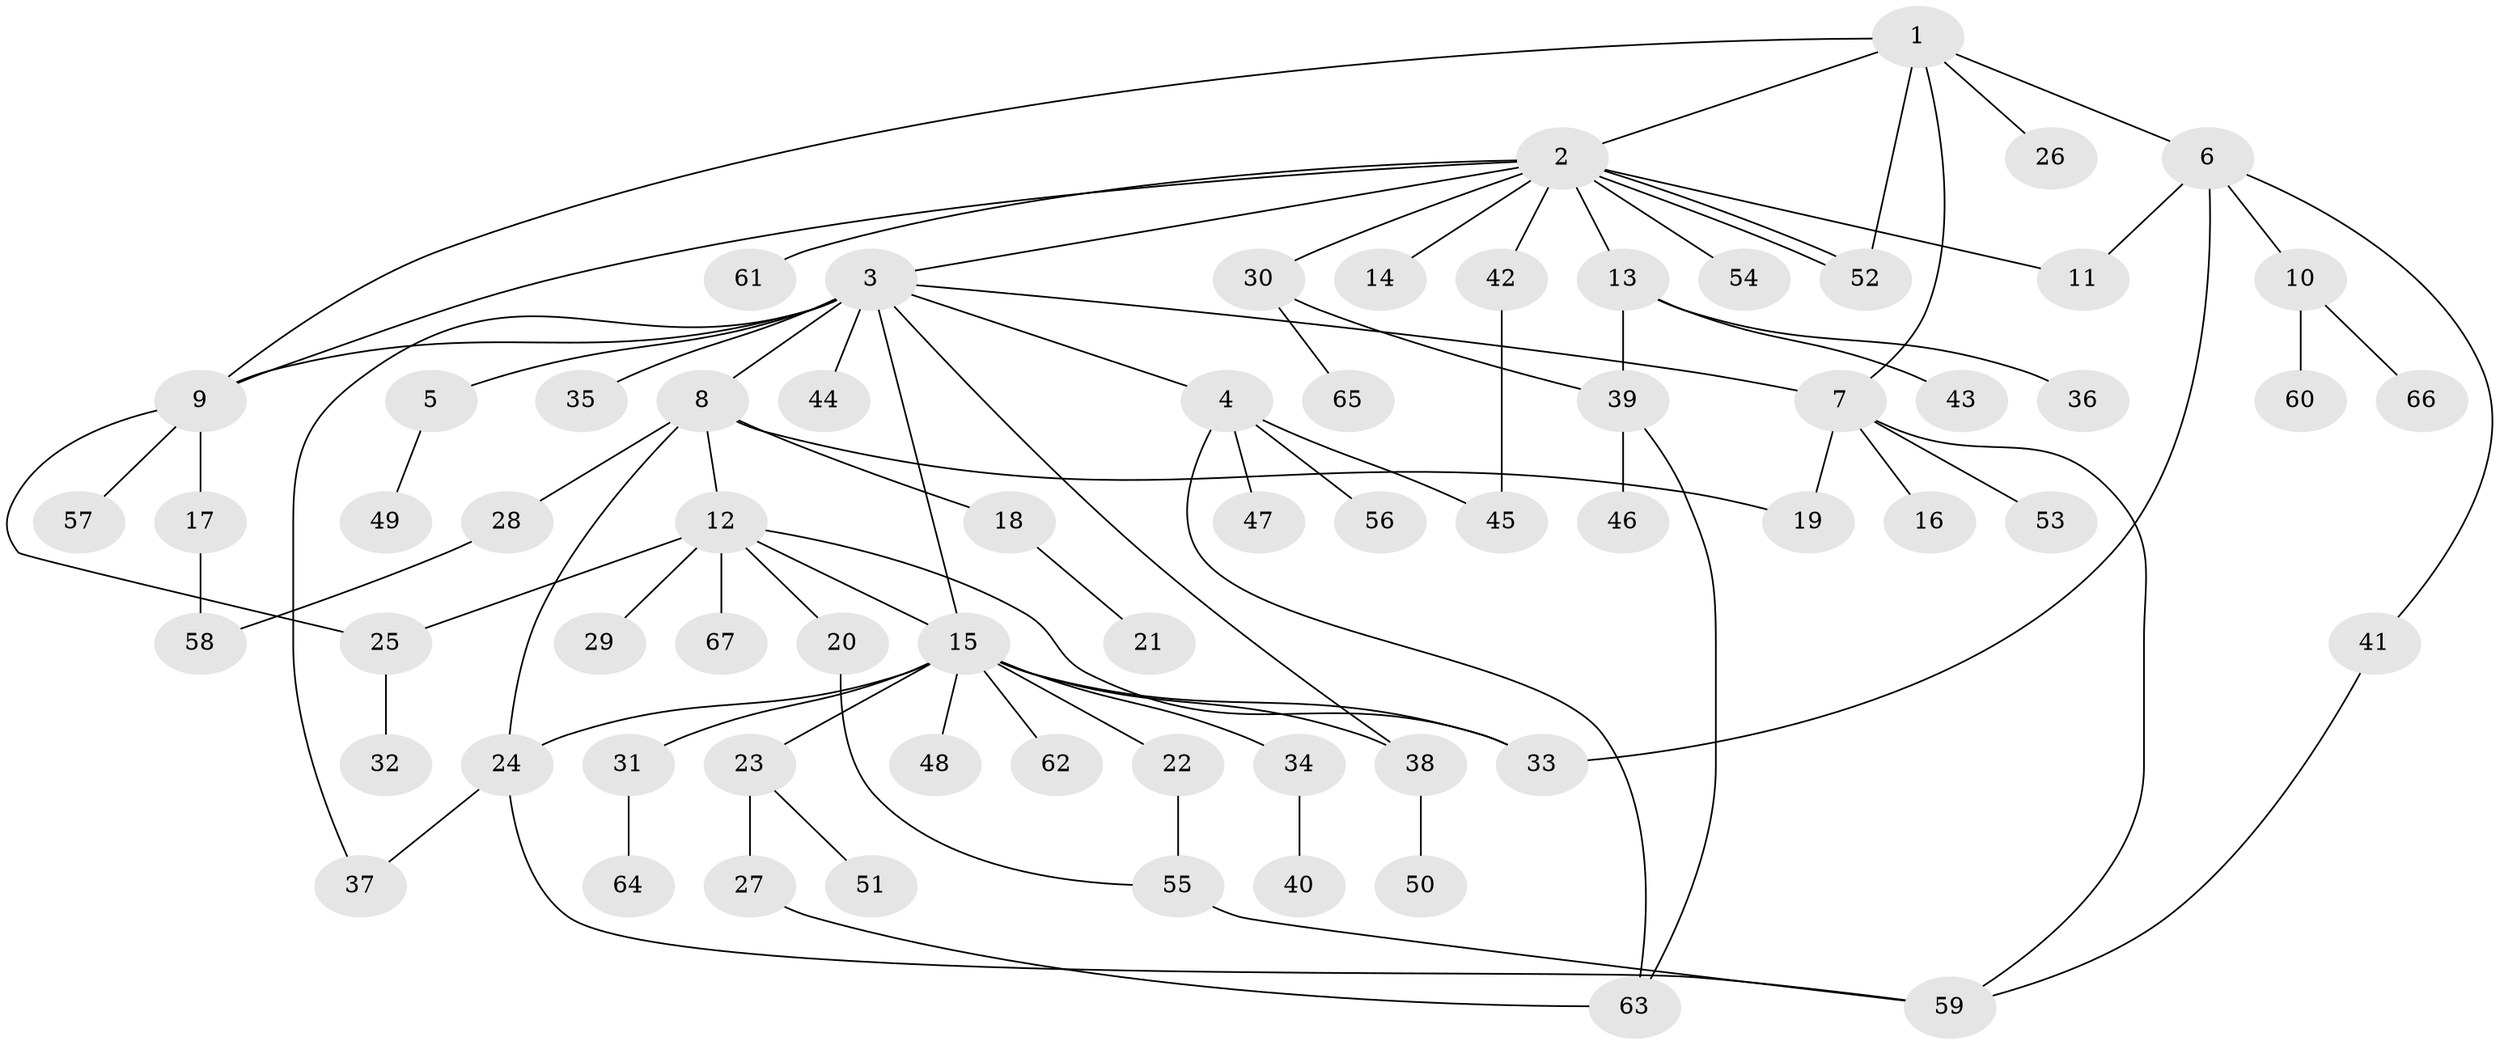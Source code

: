 // coarse degree distribution, {5: 0.14285714285714285, 9: 0.047619047619047616, 1: 0.19047619047619047, 2: 0.23809523809523808, 6: 0.14285714285714285, 4: 0.09523809523809523, 3: 0.09523809523809523, 8: 0.047619047619047616}
// Generated by graph-tools (version 1.1) at 2025/36/03/04/25 23:36:45]
// undirected, 67 vertices, 89 edges
graph export_dot {
  node [color=gray90,style=filled];
  1;
  2;
  3;
  4;
  5;
  6;
  7;
  8;
  9;
  10;
  11;
  12;
  13;
  14;
  15;
  16;
  17;
  18;
  19;
  20;
  21;
  22;
  23;
  24;
  25;
  26;
  27;
  28;
  29;
  30;
  31;
  32;
  33;
  34;
  35;
  36;
  37;
  38;
  39;
  40;
  41;
  42;
  43;
  44;
  45;
  46;
  47;
  48;
  49;
  50;
  51;
  52;
  53;
  54;
  55;
  56;
  57;
  58;
  59;
  60;
  61;
  62;
  63;
  64;
  65;
  66;
  67;
  1 -- 2;
  1 -- 6;
  1 -- 7;
  1 -- 9;
  1 -- 26;
  1 -- 52;
  2 -- 3;
  2 -- 9;
  2 -- 11;
  2 -- 13;
  2 -- 14;
  2 -- 30;
  2 -- 42;
  2 -- 52;
  2 -- 52;
  2 -- 54;
  2 -- 61;
  3 -- 4;
  3 -- 5;
  3 -- 7;
  3 -- 8;
  3 -- 9;
  3 -- 15;
  3 -- 35;
  3 -- 37;
  3 -- 38;
  3 -- 44;
  4 -- 45;
  4 -- 47;
  4 -- 56;
  4 -- 63;
  5 -- 49;
  6 -- 10;
  6 -- 11;
  6 -- 33;
  6 -- 41;
  7 -- 16;
  7 -- 19;
  7 -- 53;
  7 -- 59;
  8 -- 12;
  8 -- 18;
  8 -- 19;
  8 -- 24;
  8 -- 28;
  9 -- 17;
  9 -- 25;
  9 -- 57;
  10 -- 60;
  10 -- 66;
  12 -- 15;
  12 -- 20;
  12 -- 25;
  12 -- 29;
  12 -- 33;
  12 -- 67;
  13 -- 36;
  13 -- 39;
  13 -- 43;
  15 -- 22;
  15 -- 23;
  15 -- 24;
  15 -- 31;
  15 -- 33;
  15 -- 34;
  15 -- 38;
  15 -- 48;
  15 -- 62;
  17 -- 58;
  18 -- 21;
  20 -- 55;
  22 -- 55;
  23 -- 27;
  23 -- 51;
  24 -- 37;
  24 -- 59;
  25 -- 32;
  27 -- 63;
  28 -- 58;
  30 -- 39;
  30 -- 65;
  31 -- 64;
  34 -- 40;
  38 -- 50;
  39 -- 46;
  39 -- 63;
  41 -- 59;
  42 -- 45;
  55 -- 59;
}
